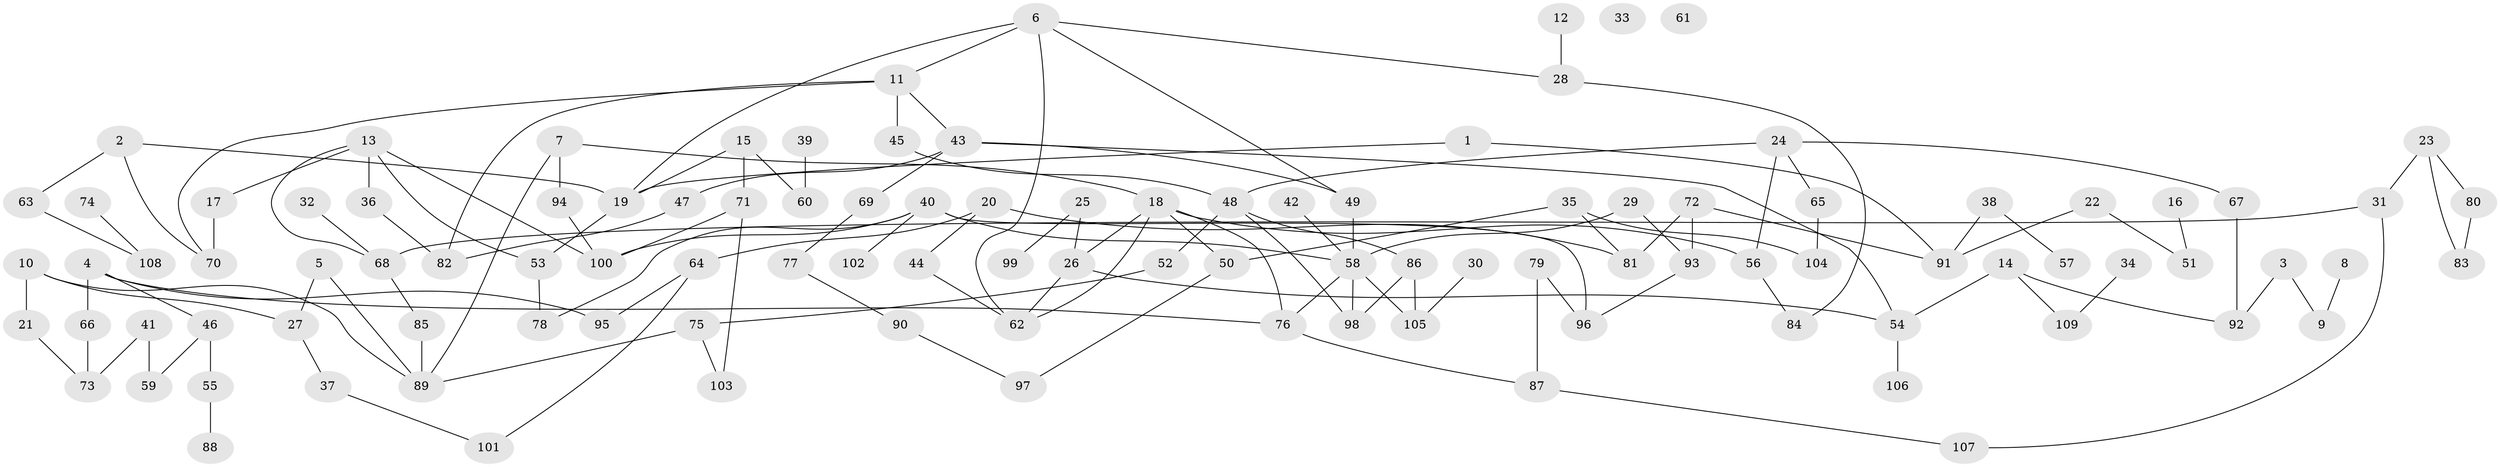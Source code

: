 // Generated by graph-tools (version 1.1) at 2025/33/03/09/25 02:33:24]
// undirected, 109 vertices, 141 edges
graph export_dot {
graph [start="1"]
  node [color=gray90,style=filled];
  1;
  2;
  3;
  4;
  5;
  6;
  7;
  8;
  9;
  10;
  11;
  12;
  13;
  14;
  15;
  16;
  17;
  18;
  19;
  20;
  21;
  22;
  23;
  24;
  25;
  26;
  27;
  28;
  29;
  30;
  31;
  32;
  33;
  34;
  35;
  36;
  37;
  38;
  39;
  40;
  41;
  42;
  43;
  44;
  45;
  46;
  47;
  48;
  49;
  50;
  51;
  52;
  53;
  54;
  55;
  56;
  57;
  58;
  59;
  60;
  61;
  62;
  63;
  64;
  65;
  66;
  67;
  68;
  69;
  70;
  71;
  72;
  73;
  74;
  75;
  76;
  77;
  78;
  79;
  80;
  81;
  82;
  83;
  84;
  85;
  86;
  87;
  88;
  89;
  90;
  91;
  92;
  93;
  94;
  95;
  96;
  97;
  98;
  99;
  100;
  101;
  102;
  103;
  104;
  105;
  106;
  107;
  108;
  109;
  1 -- 19;
  1 -- 91;
  2 -- 19;
  2 -- 63;
  2 -- 70;
  3 -- 9;
  3 -- 92;
  4 -- 46;
  4 -- 66;
  4 -- 76;
  4 -- 95;
  5 -- 27;
  5 -- 89;
  6 -- 11;
  6 -- 19;
  6 -- 28;
  6 -- 49;
  6 -- 62;
  7 -- 18;
  7 -- 89;
  7 -- 94;
  8 -- 9;
  10 -- 21;
  10 -- 27;
  10 -- 89;
  11 -- 43;
  11 -- 45;
  11 -- 70;
  11 -- 82;
  12 -- 28;
  13 -- 17;
  13 -- 36;
  13 -- 53;
  13 -- 68;
  13 -- 100;
  14 -- 54;
  14 -- 92;
  14 -- 109;
  15 -- 19;
  15 -- 60;
  15 -- 71;
  16 -- 51;
  17 -- 70;
  18 -- 26;
  18 -- 50;
  18 -- 56;
  18 -- 62;
  18 -- 76;
  19 -- 53;
  20 -- 44;
  20 -- 64;
  20 -- 81;
  21 -- 73;
  22 -- 51;
  22 -- 91;
  23 -- 31;
  23 -- 80;
  23 -- 83;
  24 -- 48;
  24 -- 56;
  24 -- 65;
  24 -- 67;
  25 -- 26;
  25 -- 99;
  26 -- 54;
  26 -- 62;
  27 -- 37;
  28 -- 84;
  29 -- 58;
  29 -- 93;
  30 -- 105;
  31 -- 68;
  31 -- 107;
  32 -- 68;
  34 -- 109;
  35 -- 50;
  35 -- 81;
  35 -- 104;
  36 -- 82;
  37 -- 101;
  38 -- 57;
  38 -- 91;
  39 -- 60;
  40 -- 58;
  40 -- 78;
  40 -- 96;
  40 -- 100;
  40 -- 102;
  41 -- 59;
  41 -- 73;
  42 -- 58;
  43 -- 47;
  43 -- 49;
  43 -- 54;
  43 -- 69;
  44 -- 62;
  45 -- 48;
  46 -- 55;
  46 -- 59;
  47 -- 82;
  48 -- 52;
  48 -- 86;
  48 -- 98;
  49 -- 58;
  50 -- 97;
  52 -- 75;
  53 -- 78;
  54 -- 106;
  55 -- 88;
  56 -- 84;
  58 -- 76;
  58 -- 98;
  58 -- 105;
  63 -- 108;
  64 -- 95;
  64 -- 101;
  65 -- 104;
  66 -- 73;
  67 -- 92;
  68 -- 85;
  69 -- 77;
  71 -- 100;
  71 -- 103;
  72 -- 81;
  72 -- 91;
  72 -- 93;
  74 -- 108;
  75 -- 89;
  75 -- 103;
  76 -- 87;
  77 -- 90;
  79 -- 87;
  79 -- 96;
  80 -- 83;
  85 -- 89;
  86 -- 98;
  86 -- 105;
  87 -- 107;
  90 -- 97;
  93 -- 96;
  94 -- 100;
}
